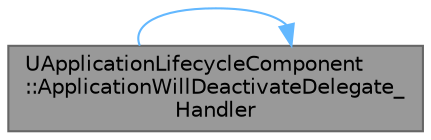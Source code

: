 digraph "UApplicationLifecycleComponent::ApplicationWillDeactivateDelegate_Handler"
{
 // INTERACTIVE_SVG=YES
 // LATEX_PDF_SIZE
  bgcolor="transparent";
  edge [fontname=Helvetica,fontsize=10,labelfontname=Helvetica,labelfontsize=10];
  node [fontname=Helvetica,fontsize=10,shape=box,height=0.2,width=0.4];
  rankdir="LR";
  Node1 [id="Node000001",label="UApplicationLifecycleComponent\l::ApplicationWillDeactivateDelegate_\lHandler",height=0.2,width=0.4,color="gray40", fillcolor="grey60", style="filled", fontcolor="black",tooltip="Native handlers that get registered with the actual FCoreDelegates, and then proceed to broadcast to ..."];
  Node1 -> Node1 [id="edge1_Node000001_Node000001",color="steelblue1",style="solid",tooltip=" "];
}
